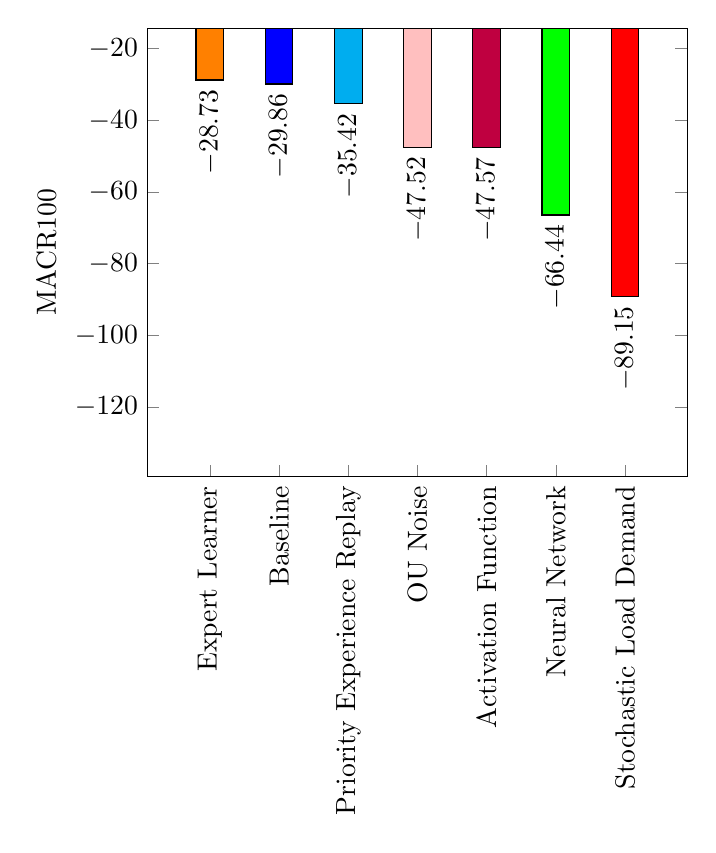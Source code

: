 \begin{tikzpicture}
	\begin{axis}[
	    enlargelimits=0.15,
	    legend style={at={(0.5,-0.15)},
	      anchor=north,legend columns=-1},
	    ylabel={MACR100},
	    symbolic x coords={Expert Learner,, Baseline,, Priority Experience Replay,, OU Noise,, Activation Function,, Neural Network,, Stochastic Load Demand},
	    xtick = {Baseline, Neural Network, Activation Function, OU Noise, Priority Experience Replay, Expert Learner, Stochastic Load Demand},
	    xticklabel style={rotate=90},
	    nodes near coords,
	    nodes near coords align={vertical},
	    every node near coord/.append style={rotate=90, anchor=east},
	    ymin=-125
	    ]
	\addplot [ybar, fill=blue] coordinates {(Baseline, -29.86)};
	\addplot [ybar, fill=green] coordinates {(Neural Network, -66.44)};
	\addplot [ybar, fill=purple] coordinates {(Activation Function, -47.57)};
	\addplot [ybar, fill=pink] coordinates {(OU Noise, -47.52)};
	\addplot [ybar, fill=cyan] coordinates {(Priority Experience Replay, -35.42)};
	\addplot [ybar, fill=orange] coordinates {(Expert Learner, -28.73)};
	\addplot [ybar, fill=red] coordinates {(Stochastic Load Demand, -89.15)};
	%\legend{Baseline, Neural Network, Activation Function, OU Noise, Priority Experience Replay, Expert Learner, Stochastic Load Demand};
	\end{axis}
\end{tikzpicture}